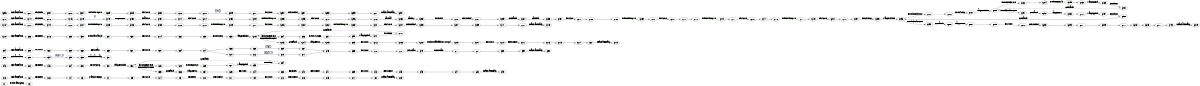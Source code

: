 // copy this to aut.dot and run
// dot -Tpdf aut.dot > aut.pdf 
digraph G { size="8,5"; rankdir="LR";
q1 -> q0 [ style=dashed, color = green label="Push_Main_q236" ];
q2 -> q16 [ label="EnvFresh" ];
q3 -> q19 [ label="DeactivateReady" ];
q4 -> q6 [ label="" ];
q5 -> q14 [ label="EnvStore" ];
q6 -> q7 [ label="SMatch-MATCH" ];
q7 -> q5 [ label="" ];
q8 -> q10 [ label="EnvFresh" ];
q9 -> q12 [ label="EnvStore" ];
q10 -> q11 [ label="ReturnBind" ];
q11 -> q9 [ label="" ];
q12 -> q13 [ label="ReturnBind" ];
q13 -> q15 [ label="" ];
q14 -> q8 [ label="" ];
q15 -> q17 [ label="" ];
q16 -> q4 [ label="" ];
q17 -> q3 [ label="" ];
q18 -> q2 [ label="ActivateFrame" ];
q22 -> q46 [ label="EnvFresh" ];
q23 -> q49 [ label="DeactivateReady" ];
q24 -> q30 [ label="" ];
q25 -> q44 [ label="EnvStore" ];
q26 -> q28 [ label="" ];
q27 -> q33 [ label="ManyAppend" ];
q28 -> q29 [ style=dashed, color = green label="Push_Digit_q18" ];
q29 -> q27 [ label="" ];
q30 -> q31 [ label="BoundSetup" ];
q31 -> q32 [ label="ManyFreshList" ];
q32 -> q26 [ label="BoundCheckMore" ];
q32 -> q35 [ label="BoundCheckSuccess" ];
q33 -> q34 [ label="BoundIncr" ];
q34 -> q32 [ label="CutBiasAlt" ];
q35 -> q36 [ label="CutBiasAlt" ];
q36 -> q37 [ label="ManyReturn" ];
q37 -> q25 [ label="" ];
q38 -> q40 [ label="EnvFresh" ];
q39 -> q42 [ label="EnvStore" ];
q40 -> q41 [ label="ReturnBind" ];
q41 -> q39 [ label="" ];
q42 -> q43 [ label="ReturnBind" ];
q43 -> q45 [ label="" ];
q44 -> q38 [ label="" ];
q45 -> q47 [ label="" ];
q46 -> q24 [ label="" ];
q47 -> q23 [ label="" ];
q48 -> q22 [ label="ActivateFrame" ];
q52 -> q54 [ label="" ];
q53 -> q57 [ label="DeactivateReady" ];
q54 -> q55 [ fontsize = 26, fontname = courrier, color = blue, label="MATCH" ];
q55 -> q53 [ label="" ];
q56 -> q52 [ label="ActivateFrame" ];
q58 -> q82 [ label="EnvFresh" ];
q59 -> q85 [ label="DeactivateReady" ];
q60 -> q62 [ label="" ];
q61 -> q80 [ label="EnvStore" ];
q62 -> q63 [ label="GetStream" ];
q63 -> q61 [ label="" ];
q64 -> q74 [ label="" ];
q65 -> q76 [ label="EnvStore" ];
q66 -> q68 [ label="" ];
q67 -> q75 [ label="" ];
q68 -> q69 [ fontsize = 26, fontname = courrier, color = blue, label="END" ];
q69 -> q67 [ label="" ];
q70 -> q72 [ label="" ];
q71 -> q75 [ label="" ];
q72 -> q73 [ fontsize = 26, fontname = courrier, color = blue, label="MATCH" ];
q73 -> q71 [ label="" ];
q74 -> q70 [ label="" ];
q74 -> q66 [ label="" ];
q75 -> q65 [ label="" ];
q76 -> q78 [ label="" ];
q77 -> q81 [ label="" ];
q78 -> q79 [ label="SetStream" ];
q79 -> q77 [ label="ReturnLast" ];
q80 -> q64 [ label="" ];
q81 -> q83 [ label="" ];
q82 -> q60 [ label="" ];
q83 -> q59 [ label="" ];
q84 -> q58 [ label="ActivateFrame" ];
q86 -> q116 [ label="EnvFresh" ];
q87 -> q119 [ label="DeactivateReady" ];
q88 -> q90 [ label="" ];
q89 -> q114 [ label="EnvStore" ];
q90 -> q91 [ style=dashed, color = green label="Push_Natural_q48" ];
q91 -> q89 [ label="" ];
q92 -> q98 [ label="" ];
q93 -> q112 [ label="EnvStore" ];
q94 -> q96 [ label="" ];
q95 -> q101 [ label="ManyAppend" ];
q96 -> q97 [ style=dashed, color = green label="Push_WS__q56" ];
q97 -> q95 [ label="" ];
q98 -> q99 [ label="BoundSetup" ];
q99 -> q100 [ label="ManyFreshList" ];
q100 -> q94 [ label="BoundCheckMore" ];
q100 -> q103 [ label="BoundCheckSuccess" ];
q101 -> q102 [ label="BoundIncr" ];
q102 -> q100 [ label="CutBiasAlt" ];
q103 -> q104 [ label="CutBiasAlt" ];
q104 -> q105 [ label="ManyReturn" ];
q105 -> q93 [ label="" ];
q106 -> q108 [ label="" ];
q107 -> q110 [ label="EnvStore" ];
q108 -> q109 [ style=dashed, color = green label="Push_LookaheadNotWS__q84" ];
q109 -> q107 [ label="" ];
q110 -> q111 [ label="ReturnBind" ];
q111 -> q113 [ label="" ];
q112 -> q106 [ label="" ];
q113 -> q115 [ label="" ];
q114 -> q92 [ label="" ];
q115 -> q117 [ label="" ];
q116 -> q88 [ label="" ];
q117 -> q87 [ label="" ];
q118 -> q86 [ label="ActivateFrame" ];
q120 -> q140 [ label="EnvFresh" ];
q121 -> q143 [ label="DeactivateReady" ];
q122 -> q124 [ label="" ];
q123 -> q138 [ label="EnvStore" ];
q124 -> q125 [ style=dashed, color = green label="Push_Token_q118" ];
q125 -> q123 [ label="" ];
q126 -> q128 [ label="" ];
q127 -> q136 [ label="EnvStore" ];
q128 -> q129 [ style=dashed, color = green label="Push_Token_q118" ];
q129 -> q127 [ label="" ];
q130 -> q132 [ label="" ];
q131 -> q134 [ label="EnvStore" ];
q132 -> q133 [ style=dashed, color = green label="Push_Token_q118" ];
q133 -> q131 [ label="" ];
q134 -> q135 [ label="ReturnBind" ];
q135 -> q137 [ label="" ];
q136 -> q130 [ label="" ];
q137 -> q139 [ label="" ];
q138 -> q126 [ label="" ];
q139 -> q141 [ label="" ];
q140 -> q122 [ label="" ];
q141 -> q121 [ label="" ];
q142 -> q120 [ label="ActivateFrame" ];
q144 -> q216 [ label="EnvFresh" ];
q145 -> q219 [ label="DeactivateReady" ];
q146 -> q148 [ label="" ];
q147 -> q214 [ label="EnvStore" ];
q148 -> q149 [ fontsize = 26, fontname = courrier, color = blue, label="P" ];
q149 -> q150 [ label="DropOneOut" ];
q150 -> q151 [ label="EvalPure" ];
q151 -> q147 [ label="" ];
q152 -> q154 [ label="" ];
q153 -> q212 [ label="EnvStore" ];
q154 -> q155 [ style=dashed, color = green label="Push_Token_q118" ];
q155 -> q153 [ label="" ];
q156 -> q162 [ label="" ];
q157 -> q210 [ label="EnvStore" ];
q158 -> q160 [ label="EnvFresh" ];
q159 -> q164 [ label="CutBiasAlt" ];
q160 -> q161 [ label="ReturnBind" ];
q161 -> q159 [ label="" ];
q162 -> q163 [ label="CaseCall" ];
q163 -> q158 [ label="CaseTry" ];
q164 -> q165 [ label="CaseEnd" ];
q165 -> q157 [ label="" ];
q166 -> q168 [ label="" ];
q167 -> q208 [ label="EnvStore" ];
q168 -> q169 [ style=dashed, color = green label="Push_Token_q118" ];
q169 -> q167 [ label="" ];
q170 -> q172 [ label="" ];
q171 -> q206 [ label="EnvStore" ];
q172 -> q173 [ style=dashed, color = green label="Push_Token_q118" ];
q173 -> q171 [ label="" ];
q174 -> q176 [ label="" ];
q175 -> q204 [ label="EnvStore" ];
q176 -> q177 [ style=dashed, color = green label="Push_Token_q118" ];
q177 -> q175 [ label="" ];
q178 -> q194 [ label="" ];
q179 -> q202 [ label="EnvStore" ];
q180 -> q186 [ label="" ];
q181 -> q197 [ label="ManyAppend" ];
q182 -> q184 [ label="" ];
q183 -> q189 [ label="ManyAppend" ];
q184 -> q185 [ style=dashed, color = green label="Push_RGB_q142" ];
q185 -> q183 [ label="" ];
q186 -> q187 [ label="BoundSetup" ];
q187 -> q188 [ label="ManyFreshList" ];
q188 -> q182 [ label="BoundCheckMore" ];
q188 -> q191 [ label="BoundCheckSuccess" ];
q189 -> q190 [ label="BoundIncr" ];
q190 -> q188 [ label="CutBiasAlt" ];
q191 -> q192 [ label="CutBiasAlt" ];
q192 -> q193 [ label="ManyReturn" ];
q193 -> q181 [ label="" ];
q194 -> q195 [ label="BoundSetup" ];
q195 -> q196 [ label="ManyFreshList" ];
q196 -> q180 [ label="BoundCheckMore" ];
q196 -> q199 [ label="BoundCheckSuccess" ];
q197 -> q198 [ label="BoundIncr" ];
q198 -> q196 [ label="CutBiasAlt" ];
q199 -> q200 [ label="CutBiasAlt" ];
q200 -> q201 [ label="ManyReturn" ];
q201 -> q179 [ label="" ];
q202 -> q203 [ label="ReturnBind" ];
q203 -> q205 [ label="" ];
q204 -> q178 [ label="" ];
q205 -> q207 [ label="" ];
q206 -> q174 [ label="" ];
q207 -> q209 [ label="" ];
q208 -> q170 [ label="" ];
q209 -> q211 [ label="" ];
q210 -> q166 [ label="" ];
q211 -> q213 [ label="" ];
q212 -> q156 [ label="" ];
q213 -> q215 [ label="" ];
q214 -> q152 [ label="" ];
q215 -> q217 [ label="" ];
q216 -> q146 [ label="" ];
q217 -> q145 [ label="" ];
q218 -> q144 [ label="ActivateFrame" ];
q220 -> q234 [ label="EnvFresh" ];
q221 -> q237 [ label="DeactivateReady" ];
q222 -> q224 [ label="" ];
q223 -> q232 [ label="EnvStore" ];
q224 -> q225 [ style=dashed, color = green label="Push_PPM_q218" ];
q225 -> q223 [ label="" ];
q226 -> q228 [ label="" ];
q227 -> q230 [ label="EnvStore" ];
q228 -> q229 [ fontsize = 26, fontname = courrier, color = blue, label="END" ];
q229 -> q227 [ label="" ];
q230 -> q231 [ label="ReturnBind" ];
q231 -> q233 [ label="" ];
q232 -> q226 [ label="" ];
q233 -> q235 [ label="" ];
q234 -> q222 [ label="" ];
q235 -> q221 [ label="" ];
q236 -> q220 [ label="ActivateFrame" ];
}
// dot -Tpdf aut.dot > aut.pdf 
